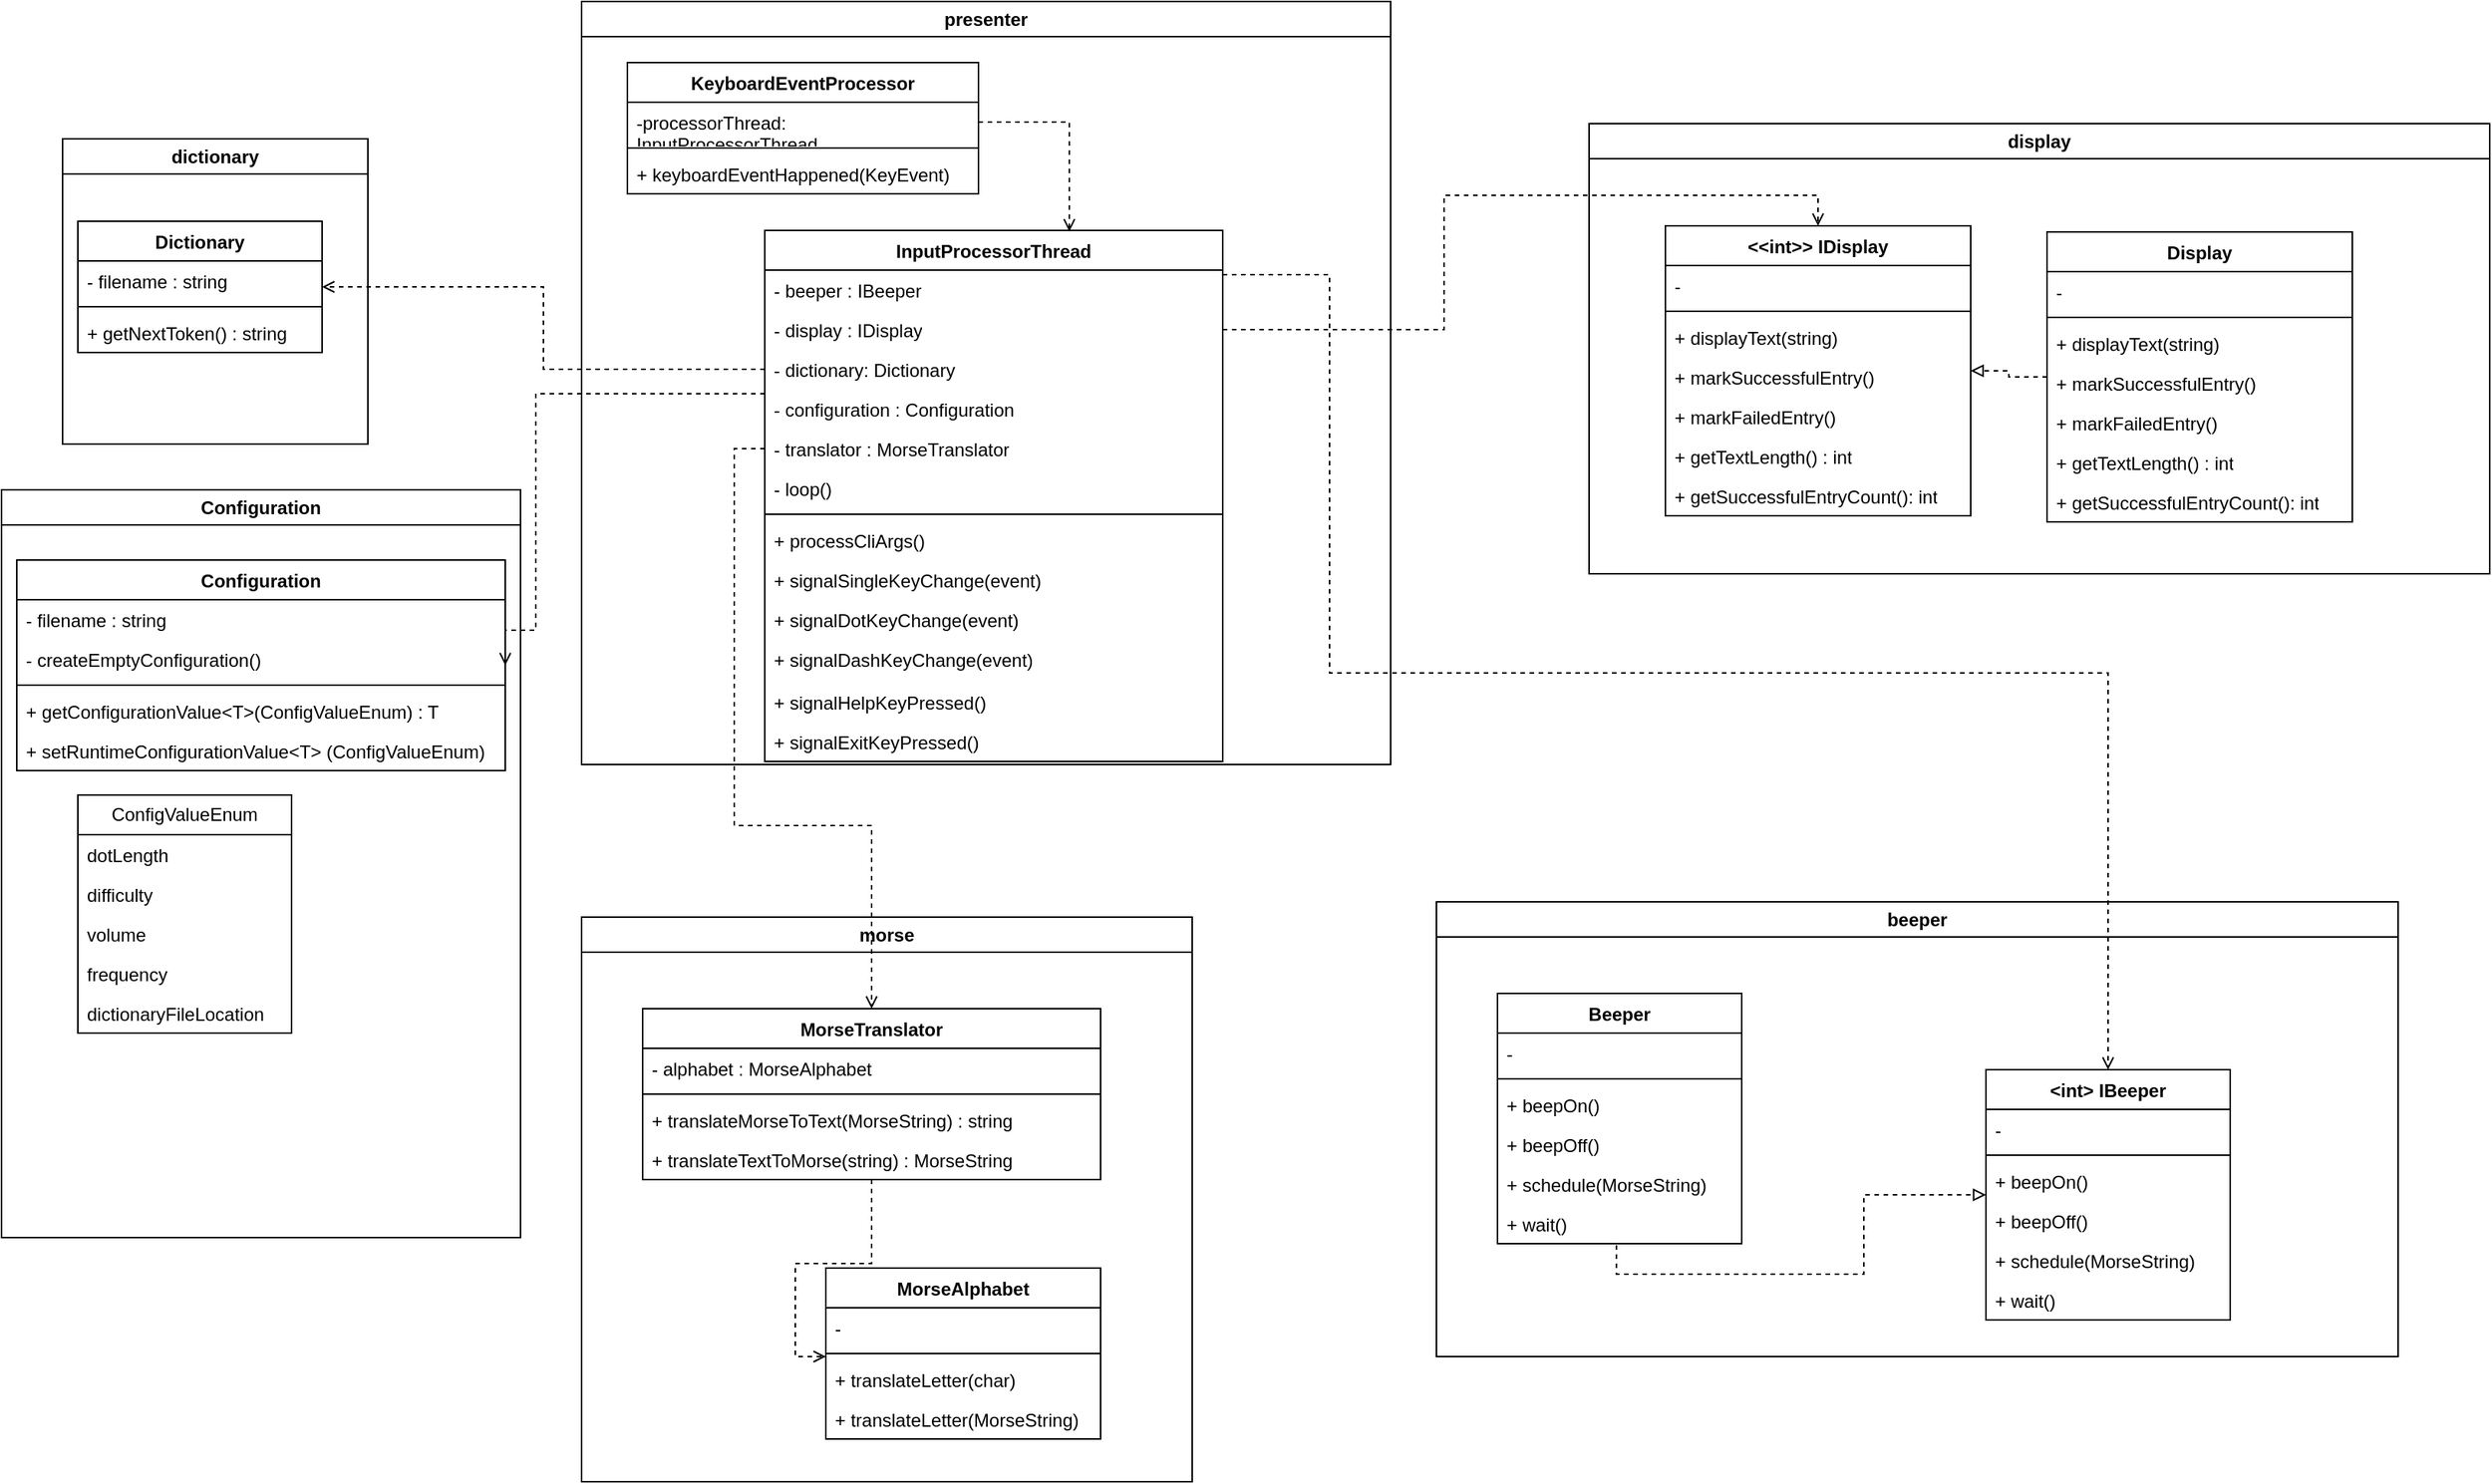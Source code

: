 <mxfile version="21.5.0" type="device">
  <diagram id="C5RBs43oDa-KdzZeNtuy" name="Page-1">
    <mxGraphModel dx="2739" dy="2137" grid="1" gridSize="10" guides="1" tooltips="1" connect="1" arrows="1" fold="1" page="1" pageScale="1" pageWidth="827" pageHeight="1169" math="0" shadow="0">
      <root>
        <mxCell id="WIyWlLk6GJQsqaUBKTNV-0" />
        <mxCell id="WIyWlLk6GJQsqaUBKTNV-1" parent="WIyWlLk6GJQsqaUBKTNV-0" />
        <mxCell id="nNpOd_YPpbLAqwpYBwB6-15" value="" style="text;strokeColor=none;fillColor=none;align=left;verticalAlign=middle;spacingTop=-1;spacingLeft=4;spacingRight=4;rotatable=0;labelPosition=right;points=[];portConstraint=eastwest;" vertex="1" parent="WIyWlLk6GJQsqaUBKTNV-1">
          <mxGeometry x="350" y="230" width="20" height="14" as="geometry" />
        </mxCell>
        <mxCell id="nNpOd_YPpbLAqwpYBwB6-48" value="&lt;div&gt;morse&lt;/div&gt;" style="swimlane;whiteSpace=wrap;html=1;" vertex="1" parent="WIyWlLk6GJQsqaUBKTNV-1">
          <mxGeometry x="-420" y="320" width="400" height="370" as="geometry" />
        </mxCell>
        <mxCell id="nNpOd_YPpbLAqwpYBwB6-9" value="MorseTranslator" style="swimlane;fontStyle=1;align=center;verticalAlign=top;childLayout=stackLayout;horizontal=1;startSize=26;horizontalStack=0;resizeParent=1;resizeParentMax=0;resizeLast=0;collapsible=1;marginBottom=0;whiteSpace=wrap;html=1;" vertex="1" parent="nNpOd_YPpbLAqwpYBwB6-48">
          <mxGeometry x="40" y="60" width="300" height="112" as="geometry" />
        </mxCell>
        <mxCell id="nNpOd_YPpbLAqwpYBwB6-10" value="- alphabet : MorseAlphabet" style="text;strokeColor=none;fillColor=none;align=left;verticalAlign=top;spacingLeft=4;spacingRight=4;overflow=hidden;rotatable=0;points=[[0,0.5],[1,0.5]];portConstraint=eastwest;whiteSpace=wrap;html=1;" vertex="1" parent="nNpOd_YPpbLAqwpYBwB6-9">
          <mxGeometry y="26" width="300" height="26" as="geometry" />
        </mxCell>
        <mxCell id="nNpOd_YPpbLAqwpYBwB6-11" value="" style="line;strokeWidth=1;fillColor=none;align=left;verticalAlign=middle;spacingTop=-1;spacingLeft=3;spacingRight=3;rotatable=0;labelPosition=right;points=[];portConstraint=eastwest;strokeColor=inherit;" vertex="1" parent="nNpOd_YPpbLAqwpYBwB6-9">
          <mxGeometry y="52" width="300" height="8" as="geometry" />
        </mxCell>
        <mxCell id="nNpOd_YPpbLAqwpYBwB6-12" value="+ translateMorseToText(MorseString) : string" style="text;strokeColor=none;fillColor=none;align=left;verticalAlign=top;spacingLeft=4;spacingRight=4;overflow=hidden;rotatable=0;points=[[0,0.5],[1,0.5]];portConstraint=eastwest;whiteSpace=wrap;html=1;" vertex="1" parent="nNpOd_YPpbLAqwpYBwB6-9">
          <mxGeometry y="60" width="300" height="26" as="geometry" />
        </mxCell>
        <mxCell id="nNpOd_YPpbLAqwpYBwB6-13" value="+ translateTextToMorse(string) : MorseString" style="text;strokeColor=none;fillColor=none;align=left;verticalAlign=top;spacingLeft=4;spacingRight=4;overflow=hidden;rotatable=0;points=[[0,0.5],[1,0.5]];portConstraint=eastwest;whiteSpace=wrap;html=1;" vertex="1" parent="nNpOd_YPpbLAqwpYBwB6-9">
          <mxGeometry y="86" width="300" height="26" as="geometry" />
        </mxCell>
        <mxCell id="nNpOd_YPpbLAqwpYBwB6-4" value="MorseAlphabet" style="swimlane;fontStyle=1;align=center;verticalAlign=top;childLayout=stackLayout;horizontal=1;startSize=26;horizontalStack=0;resizeParent=1;resizeParentMax=0;resizeLast=0;collapsible=1;marginBottom=0;whiteSpace=wrap;html=1;" vertex="1" parent="nNpOd_YPpbLAqwpYBwB6-48">
          <mxGeometry x="160" y="230" width="180" height="112" as="geometry" />
        </mxCell>
        <mxCell id="nNpOd_YPpbLAqwpYBwB6-5" value="-" style="text;strokeColor=none;fillColor=none;align=left;verticalAlign=top;spacingLeft=4;spacingRight=4;overflow=hidden;rotatable=0;points=[[0,0.5],[1,0.5]];portConstraint=eastwest;whiteSpace=wrap;html=1;" vertex="1" parent="nNpOd_YPpbLAqwpYBwB6-4">
          <mxGeometry y="26" width="180" height="26" as="geometry" />
        </mxCell>
        <mxCell id="nNpOd_YPpbLAqwpYBwB6-6" value="" style="line;strokeWidth=1;fillColor=none;align=left;verticalAlign=middle;spacingTop=-1;spacingLeft=3;spacingRight=3;rotatable=0;labelPosition=right;points=[];portConstraint=eastwest;strokeColor=inherit;" vertex="1" parent="nNpOd_YPpbLAqwpYBwB6-4">
          <mxGeometry y="52" width="180" height="8" as="geometry" />
        </mxCell>
        <mxCell id="nNpOd_YPpbLAqwpYBwB6-7" value="+ translateLetter(char)" style="text;strokeColor=none;fillColor=none;align=left;verticalAlign=top;spacingLeft=4;spacingRight=4;overflow=hidden;rotatable=0;points=[[0,0.5],[1,0.5]];portConstraint=eastwest;whiteSpace=wrap;html=1;" vertex="1" parent="nNpOd_YPpbLAqwpYBwB6-4">
          <mxGeometry y="60" width="180" height="26" as="geometry" />
        </mxCell>
        <mxCell id="nNpOd_YPpbLAqwpYBwB6-8" value="+ translateLetter(MorseString)" style="text;strokeColor=none;fillColor=none;align=left;verticalAlign=top;spacingLeft=4;spacingRight=4;overflow=hidden;rotatable=0;points=[[0,0.5],[1,0.5]];portConstraint=eastwest;whiteSpace=wrap;html=1;" vertex="1" parent="nNpOd_YPpbLAqwpYBwB6-4">
          <mxGeometry y="86" width="180" height="26" as="geometry" />
        </mxCell>
        <mxCell id="nNpOd_YPpbLAqwpYBwB6-14" value="" style="rounded=0;orthogonalLoop=1;jettySize=auto;html=1;dashed=1;endArrow=open;endFill=0;entryX=0;entryY=0.75;entryDx=0;entryDy=0;entryPerimeter=0;edgeStyle=orthogonalEdgeStyle;" edge="1" parent="nNpOd_YPpbLAqwpYBwB6-48" source="nNpOd_YPpbLAqwpYBwB6-9" target="nNpOd_YPpbLAqwpYBwB6-6">
          <mxGeometry relative="1" as="geometry">
            <mxPoint x="70" y="190" as="sourcePoint" />
            <mxPoint x="420" y="330" as="targetPoint" />
          </mxGeometry>
        </mxCell>
        <mxCell id="nNpOd_YPpbLAqwpYBwB6-49" value="beeper" style="swimlane;whiteSpace=wrap;html=1;" vertex="1" parent="WIyWlLk6GJQsqaUBKTNV-1">
          <mxGeometry x="140" y="310" width="630" height="298" as="geometry" />
        </mxCell>
        <mxCell id="nNpOd_YPpbLAqwpYBwB6-29" value="Beeper" style="swimlane;fontStyle=1;align=center;verticalAlign=top;childLayout=stackLayout;horizontal=1;startSize=26;horizontalStack=0;resizeParent=1;resizeParentMax=0;resizeLast=0;collapsible=1;marginBottom=0;whiteSpace=wrap;html=1;" vertex="1" parent="nNpOd_YPpbLAqwpYBwB6-49">
          <mxGeometry x="40" y="60" width="160" height="164" as="geometry" />
        </mxCell>
        <mxCell id="nNpOd_YPpbLAqwpYBwB6-30" value="-" style="text;strokeColor=none;fillColor=none;align=left;verticalAlign=top;spacingLeft=4;spacingRight=4;overflow=hidden;rotatable=0;points=[[0,0.5],[1,0.5]];portConstraint=eastwest;whiteSpace=wrap;html=1;" vertex="1" parent="nNpOd_YPpbLAqwpYBwB6-29">
          <mxGeometry y="26" width="160" height="26" as="geometry" />
        </mxCell>
        <mxCell id="nNpOd_YPpbLAqwpYBwB6-31" value="" style="line;strokeWidth=1;fillColor=none;align=left;verticalAlign=middle;spacingTop=-1;spacingLeft=3;spacingRight=3;rotatable=0;labelPosition=right;points=[];portConstraint=eastwest;strokeColor=inherit;" vertex="1" parent="nNpOd_YPpbLAqwpYBwB6-29">
          <mxGeometry y="52" width="160" height="8" as="geometry" />
        </mxCell>
        <mxCell id="nNpOd_YPpbLAqwpYBwB6-32" value="+ beepOn()" style="text;strokeColor=none;fillColor=none;align=left;verticalAlign=top;spacingLeft=4;spacingRight=4;overflow=hidden;rotatable=0;points=[[0,0.5],[1,0.5]];portConstraint=eastwest;whiteSpace=wrap;html=1;" vertex="1" parent="nNpOd_YPpbLAqwpYBwB6-29">
          <mxGeometry y="60" width="160" height="26" as="geometry" />
        </mxCell>
        <mxCell id="nNpOd_YPpbLAqwpYBwB6-33" value="+ beepOff()" style="text;strokeColor=none;fillColor=none;align=left;verticalAlign=top;spacingLeft=4;spacingRight=4;overflow=hidden;rotatable=0;points=[[0,0.5],[1,0.5]];portConstraint=eastwest;whiteSpace=wrap;html=1;" vertex="1" parent="nNpOd_YPpbLAqwpYBwB6-29">
          <mxGeometry y="86" width="160" height="26" as="geometry" />
        </mxCell>
        <mxCell id="nNpOd_YPpbLAqwpYBwB6-34" value="+ schedule(MorseString)" style="text;strokeColor=none;fillColor=none;align=left;verticalAlign=top;spacingLeft=4;spacingRight=4;overflow=hidden;rotatable=0;points=[[0,0.5],[1,0.5]];portConstraint=eastwest;whiteSpace=wrap;html=1;" vertex="1" parent="nNpOd_YPpbLAqwpYBwB6-29">
          <mxGeometry y="112" width="160" height="26" as="geometry" />
        </mxCell>
        <mxCell id="nNpOd_YPpbLAqwpYBwB6-35" value="+ wait()" style="text;strokeColor=none;fillColor=none;align=left;verticalAlign=top;spacingLeft=4;spacingRight=4;overflow=hidden;rotatable=0;points=[[0,0.5],[1,0.5]];portConstraint=eastwest;whiteSpace=wrap;html=1;" vertex="1" parent="nNpOd_YPpbLAqwpYBwB6-29">
          <mxGeometry y="138" width="160" height="26" as="geometry" />
        </mxCell>
        <mxCell id="nNpOd_YPpbLAqwpYBwB6-16" value="&amp;lt;int&amp;gt; IBeeper" style="swimlane;fontStyle=1;align=center;verticalAlign=top;childLayout=stackLayout;horizontal=1;startSize=26;horizontalStack=0;resizeParent=1;resizeParentMax=0;resizeLast=0;collapsible=1;marginBottom=0;whiteSpace=wrap;html=1;" vertex="1" parent="nNpOd_YPpbLAqwpYBwB6-49">
          <mxGeometry x="360" y="110" width="160" height="164" as="geometry" />
        </mxCell>
        <mxCell id="nNpOd_YPpbLAqwpYBwB6-17" value="-" style="text;strokeColor=none;fillColor=none;align=left;verticalAlign=top;spacingLeft=4;spacingRight=4;overflow=hidden;rotatable=0;points=[[0,0.5],[1,0.5]];portConstraint=eastwest;whiteSpace=wrap;html=1;" vertex="1" parent="nNpOd_YPpbLAqwpYBwB6-16">
          <mxGeometry y="26" width="160" height="26" as="geometry" />
        </mxCell>
        <mxCell id="nNpOd_YPpbLAqwpYBwB6-18" value="" style="line;strokeWidth=1;fillColor=none;align=left;verticalAlign=middle;spacingTop=-1;spacingLeft=3;spacingRight=3;rotatable=0;labelPosition=right;points=[];portConstraint=eastwest;strokeColor=inherit;" vertex="1" parent="nNpOd_YPpbLAqwpYBwB6-16">
          <mxGeometry y="52" width="160" height="8" as="geometry" />
        </mxCell>
        <mxCell id="nNpOd_YPpbLAqwpYBwB6-19" value="+ beepOn()" style="text;strokeColor=none;fillColor=none;align=left;verticalAlign=top;spacingLeft=4;spacingRight=4;overflow=hidden;rotatable=0;points=[[0,0.5],[1,0.5]];portConstraint=eastwest;whiteSpace=wrap;html=1;" vertex="1" parent="nNpOd_YPpbLAqwpYBwB6-16">
          <mxGeometry y="60" width="160" height="26" as="geometry" />
        </mxCell>
        <mxCell id="nNpOd_YPpbLAqwpYBwB6-22" value="+ beepOff()" style="text;strokeColor=none;fillColor=none;align=left;verticalAlign=top;spacingLeft=4;spacingRight=4;overflow=hidden;rotatable=0;points=[[0,0.5],[1,0.5]];portConstraint=eastwest;whiteSpace=wrap;html=1;" vertex="1" parent="nNpOd_YPpbLAqwpYBwB6-16">
          <mxGeometry y="86" width="160" height="26" as="geometry" />
        </mxCell>
        <mxCell id="nNpOd_YPpbLAqwpYBwB6-21" value="+ schedule(MorseString)" style="text;strokeColor=none;fillColor=none;align=left;verticalAlign=top;spacingLeft=4;spacingRight=4;overflow=hidden;rotatable=0;points=[[0,0.5],[1,0.5]];portConstraint=eastwest;whiteSpace=wrap;html=1;" vertex="1" parent="nNpOd_YPpbLAqwpYBwB6-16">
          <mxGeometry y="112" width="160" height="26" as="geometry" />
        </mxCell>
        <mxCell id="nNpOd_YPpbLAqwpYBwB6-23" value="+ wait()" style="text;strokeColor=none;fillColor=none;align=left;verticalAlign=top;spacingLeft=4;spacingRight=4;overflow=hidden;rotatable=0;points=[[0,0.5],[1,0.5]];portConstraint=eastwest;whiteSpace=wrap;html=1;" vertex="1" parent="nNpOd_YPpbLAqwpYBwB6-16">
          <mxGeometry y="138" width="160" height="26" as="geometry" />
        </mxCell>
        <mxCell id="nNpOd_YPpbLAqwpYBwB6-43" style="edgeStyle=orthogonalEdgeStyle;rounded=0;orthogonalLoop=1;jettySize=auto;html=1;endArrow=block;endFill=0;dashed=1;exitX=0.487;exitY=1.038;exitDx=0;exitDy=0;exitPerimeter=0;" edge="1" parent="nNpOd_YPpbLAqwpYBwB6-49" source="nNpOd_YPpbLAqwpYBwB6-35" target="nNpOd_YPpbLAqwpYBwB6-16">
          <mxGeometry relative="1" as="geometry" />
        </mxCell>
        <mxCell id="nNpOd_YPpbLAqwpYBwB6-50" value="presenter" style="swimlane;whiteSpace=wrap;html=1;" vertex="1" parent="WIyWlLk6GJQsqaUBKTNV-1">
          <mxGeometry x="-420" y="-280" width="530" height="500" as="geometry" />
        </mxCell>
        <mxCell id="nNpOd_YPpbLAqwpYBwB6-57" value="KeyboardEventProcessor" style="swimlane;fontStyle=1;align=center;verticalAlign=top;childLayout=stackLayout;horizontal=1;startSize=26;horizontalStack=0;resizeParent=1;resizeParentMax=0;resizeLast=0;collapsible=1;marginBottom=0;whiteSpace=wrap;html=1;" vertex="1" parent="nNpOd_YPpbLAqwpYBwB6-50">
          <mxGeometry x="30" y="40" width="230" height="86" as="geometry" />
        </mxCell>
        <mxCell id="nNpOd_YPpbLAqwpYBwB6-58" value="-processorThread: InputProcessorThread" style="text;strokeColor=none;fillColor=none;align=left;verticalAlign=top;spacingLeft=4;spacingRight=4;overflow=hidden;rotatable=0;points=[[0,0.5],[1,0.5]];portConstraint=eastwest;whiteSpace=wrap;html=1;" vertex="1" parent="nNpOd_YPpbLAqwpYBwB6-57">
          <mxGeometry y="26" width="230" height="26" as="geometry" />
        </mxCell>
        <mxCell id="nNpOd_YPpbLAqwpYBwB6-59" value="" style="line;strokeWidth=1;fillColor=none;align=left;verticalAlign=middle;spacingTop=-1;spacingLeft=3;spacingRight=3;rotatable=0;labelPosition=right;points=[];portConstraint=eastwest;strokeColor=inherit;" vertex="1" parent="nNpOd_YPpbLAqwpYBwB6-57">
          <mxGeometry y="52" width="230" height="8" as="geometry" />
        </mxCell>
        <mxCell id="nNpOd_YPpbLAqwpYBwB6-60" value="+ keyboardEventHappened(KeyEvent)" style="text;strokeColor=none;fillColor=none;align=left;verticalAlign=top;spacingLeft=4;spacingRight=4;overflow=hidden;rotatable=0;points=[[0,0.5],[1,0.5]];portConstraint=eastwest;whiteSpace=wrap;html=1;" vertex="1" parent="nNpOd_YPpbLAqwpYBwB6-57">
          <mxGeometry y="60" width="230" height="26" as="geometry" />
        </mxCell>
        <mxCell id="nNpOd_YPpbLAqwpYBwB6-61" value="InputProcessorThread" style="swimlane;fontStyle=1;align=center;verticalAlign=top;childLayout=stackLayout;horizontal=1;startSize=26;horizontalStack=0;resizeParent=1;resizeParentMax=0;resizeLast=0;collapsible=1;marginBottom=0;whiteSpace=wrap;html=1;" vertex="1" parent="nNpOd_YPpbLAqwpYBwB6-50">
          <mxGeometry x="120" y="150" width="300" height="348" as="geometry" />
        </mxCell>
        <mxCell id="nNpOd_YPpbLAqwpYBwB6-62" value="- beeper : IBeeper" style="text;strokeColor=none;fillColor=none;align=left;verticalAlign=top;spacingLeft=4;spacingRight=4;overflow=hidden;rotatable=0;points=[[0,0.5],[1,0.5]];portConstraint=eastwest;whiteSpace=wrap;html=1;" vertex="1" parent="nNpOd_YPpbLAqwpYBwB6-61">
          <mxGeometry y="26" width="300" height="26" as="geometry" />
        </mxCell>
        <mxCell id="nNpOd_YPpbLAqwpYBwB6-70" value="- display : IDisplay" style="text;strokeColor=none;fillColor=none;align=left;verticalAlign=top;spacingLeft=4;spacingRight=4;overflow=hidden;rotatable=0;points=[[0,0.5],[1,0.5]];portConstraint=eastwest;whiteSpace=wrap;html=1;" vertex="1" parent="nNpOd_YPpbLAqwpYBwB6-61">
          <mxGeometry y="52" width="300" height="26" as="geometry" />
        </mxCell>
        <mxCell id="nNpOd_YPpbLAqwpYBwB6-71" value="- dictionary: Dictionary" style="text;strokeColor=none;fillColor=none;align=left;verticalAlign=top;spacingLeft=4;spacingRight=4;overflow=hidden;rotatable=0;points=[[0,0.5],[1,0.5]];portConstraint=eastwest;whiteSpace=wrap;html=1;" vertex="1" parent="nNpOd_YPpbLAqwpYBwB6-61">
          <mxGeometry y="78" width="300" height="26" as="geometry" />
        </mxCell>
        <mxCell id="nNpOd_YPpbLAqwpYBwB6-94" value="- configuration : Configuration" style="text;strokeColor=none;fillColor=none;align=left;verticalAlign=top;spacingLeft=4;spacingRight=4;overflow=hidden;rotatable=0;points=[[0,0.5],[1,0.5]];portConstraint=eastwest;whiteSpace=wrap;html=1;" vertex="1" parent="nNpOd_YPpbLAqwpYBwB6-61">
          <mxGeometry y="104" width="300" height="26" as="geometry" />
        </mxCell>
        <mxCell id="nNpOd_YPpbLAqwpYBwB6-74" value="- translator : MorseTranslator" style="text;strokeColor=none;fillColor=none;align=left;verticalAlign=top;spacingLeft=4;spacingRight=4;overflow=hidden;rotatable=0;points=[[0,0.5],[1,0.5]];portConstraint=eastwest;whiteSpace=wrap;html=1;" vertex="1" parent="nNpOd_YPpbLAqwpYBwB6-61">
          <mxGeometry y="130" width="300" height="26" as="geometry" />
        </mxCell>
        <mxCell id="nNpOd_YPpbLAqwpYBwB6-112" value="- loop()" style="text;strokeColor=none;fillColor=none;align=left;verticalAlign=top;spacingLeft=4;spacingRight=4;overflow=hidden;rotatable=0;points=[[0,0.5],[1,0.5]];portConstraint=eastwest;whiteSpace=wrap;html=1;" vertex="1" parent="nNpOd_YPpbLAqwpYBwB6-61">
          <mxGeometry y="156" width="300" height="26" as="geometry" />
        </mxCell>
        <mxCell id="nNpOd_YPpbLAqwpYBwB6-63" value="" style="line;strokeWidth=1;fillColor=none;align=left;verticalAlign=middle;spacingTop=-1;spacingLeft=3;spacingRight=3;rotatable=0;labelPosition=right;points=[];portConstraint=eastwest;strokeColor=inherit;" vertex="1" parent="nNpOd_YPpbLAqwpYBwB6-61">
          <mxGeometry y="182" width="300" height="8" as="geometry" />
        </mxCell>
        <mxCell id="nNpOd_YPpbLAqwpYBwB6-72" value="+ processCliArgs()" style="text;strokeColor=none;fillColor=none;align=left;verticalAlign=top;spacingLeft=4;spacingRight=4;overflow=hidden;rotatable=0;points=[[0,0.5],[1,0.5]];portConstraint=eastwest;whiteSpace=wrap;html=1;" vertex="1" parent="nNpOd_YPpbLAqwpYBwB6-61">
          <mxGeometry y="190" width="300" height="26" as="geometry" />
        </mxCell>
        <mxCell id="nNpOd_YPpbLAqwpYBwB6-64" value="+ signalSingleKeyChange(event)" style="text;strokeColor=none;fillColor=none;align=left;verticalAlign=top;spacingLeft=4;spacingRight=4;overflow=hidden;rotatable=0;points=[[0,0.5],[1,0.5]];portConstraint=eastwest;whiteSpace=wrap;html=1;" vertex="1" parent="nNpOd_YPpbLAqwpYBwB6-61">
          <mxGeometry y="216" width="300" height="26" as="geometry" />
        </mxCell>
        <mxCell id="nNpOd_YPpbLAqwpYBwB6-66" value="+ signalDotKeyChange(event)" style="text;strokeColor=none;fillColor=none;align=left;verticalAlign=top;spacingLeft=4;spacingRight=4;overflow=hidden;rotatable=0;points=[[0,0.5],[1,0.5]];portConstraint=eastwest;whiteSpace=wrap;html=1;" vertex="1" parent="nNpOd_YPpbLAqwpYBwB6-61">
          <mxGeometry y="242" width="300" height="26" as="geometry" />
        </mxCell>
        <mxCell id="nNpOd_YPpbLAqwpYBwB6-65" value="+ signalDashKeyChange(event)" style="text;strokeColor=none;fillColor=none;align=left;verticalAlign=top;spacingLeft=4;spacingRight=4;overflow=hidden;rotatable=0;points=[[0,0.5],[1,0.5]];portConstraint=eastwest;whiteSpace=wrap;html=1;" vertex="1" parent="nNpOd_YPpbLAqwpYBwB6-61">
          <mxGeometry y="268" width="300" height="28" as="geometry" />
        </mxCell>
        <mxCell id="nNpOd_YPpbLAqwpYBwB6-67" value="+ signalHelpKeyPressed()" style="text;strokeColor=none;fillColor=none;align=left;verticalAlign=top;spacingLeft=4;spacingRight=4;overflow=hidden;rotatable=0;points=[[0,0.5],[1,0.5]];portConstraint=eastwest;whiteSpace=wrap;html=1;" vertex="1" parent="nNpOd_YPpbLAqwpYBwB6-61">
          <mxGeometry y="296" width="300" height="26" as="geometry" />
        </mxCell>
        <mxCell id="nNpOd_YPpbLAqwpYBwB6-68" value="+ signalExitKeyPressed()" style="text;strokeColor=none;fillColor=none;align=left;verticalAlign=top;spacingLeft=4;spacingRight=4;overflow=hidden;rotatable=0;points=[[0,0.5],[1,0.5]];portConstraint=eastwest;whiteSpace=wrap;html=1;" vertex="1" parent="nNpOd_YPpbLAqwpYBwB6-61">
          <mxGeometry y="322" width="300" height="26" as="geometry" />
        </mxCell>
        <mxCell id="nNpOd_YPpbLAqwpYBwB6-93" style="edgeStyle=orthogonalEdgeStyle;rounded=0;orthogonalLoop=1;jettySize=auto;html=1;entryX=0.665;entryY=0.002;entryDx=0;entryDy=0;entryPerimeter=0;dashed=1;endArrow=open;endFill=0;" edge="1" parent="nNpOd_YPpbLAqwpYBwB6-50" source="nNpOd_YPpbLAqwpYBwB6-58" target="nNpOd_YPpbLAqwpYBwB6-61">
          <mxGeometry relative="1" as="geometry" />
        </mxCell>
        <mxCell id="nNpOd_YPpbLAqwpYBwB6-51" value="display" style="swimlane;whiteSpace=wrap;html=1;" vertex="1" parent="WIyWlLk6GJQsqaUBKTNV-1">
          <mxGeometry x="240" y="-200" width="590" height="295" as="geometry" />
        </mxCell>
        <mxCell id="nNpOd_YPpbLAqwpYBwB6-110" style="edgeStyle=orthogonalEdgeStyle;rounded=0;orthogonalLoop=1;jettySize=auto;html=1;dashed=1;endArrow=block;endFill=0;" edge="1" parent="nNpOd_YPpbLAqwpYBwB6-51" source="nNpOd_YPpbLAqwpYBwB6-102" target="nNpOd_YPpbLAqwpYBwB6-53">
          <mxGeometry relative="1" as="geometry" />
        </mxCell>
        <mxCell id="nNpOd_YPpbLAqwpYBwB6-53" value="&amp;lt;&amp;lt;int&amp;gt;&amp;gt; IDisplay" style="swimlane;fontStyle=1;align=center;verticalAlign=top;childLayout=stackLayout;horizontal=1;startSize=26;horizontalStack=0;resizeParent=1;resizeParentMax=0;resizeLast=0;collapsible=1;marginBottom=0;whiteSpace=wrap;html=1;" vertex="1" parent="nNpOd_YPpbLAqwpYBwB6-51">
          <mxGeometry x="50" y="67" width="200" height="190" as="geometry" />
        </mxCell>
        <mxCell id="nNpOd_YPpbLAqwpYBwB6-54" value="-" style="text;strokeColor=none;fillColor=none;align=left;verticalAlign=top;spacingLeft=4;spacingRight=4;overflow=hidden;rotatable=0;points=[[0,0.5],[1,0.5]];portConstraint=eastwest;whiteSpace=wrap;html=1;" vertex="1" parent="nNpOd_YPpbLAqwpYBwB6-53">
          <mxGeometry y="26" width="200" height="26" as="geometry" />
        </mxCell>
        <mxCell id="nNpOd_YPpbLAqwpYBwB6-55" value="" style="line;strokeWidth=1;fillColor=none;align=left;verticalAlign=middle;spacingTop=-1;spacingLeft=3;spacingRight=3;rotatable=0;labelPosition=right;points=[];portConstraint=eastwest;strokeColor=inherit;" vertex="1" parent="nNpOd_YPpbLAqwpYBwB6-53">
          <mxGeometry y="52" width="200" height="8" as="geometry" />
        </mxCell>
        <mxCell id="nNpOd_YPpbLAqwpYBwB6-56" value="+ displayText(string)" style="text;strokeColor=none;fillColor=none;align=left;verticalAlign=top;spacingLeft=4;spacingRight=4;overflow=hidden;rotatable=0;points=[[0,0.5],[1,0.5]];portConstraint=eastwest;whiteSpace=wrap;html=1;" vertex="1" parent="nNpOd_YPpbLAqwpYBwB6-53">
          <mxGeometry y="60" width="200" height="26" as="geometry" />
        </mxCell>
        <mxCell id="nNpOd_YPpbLAqwpYBwB6-73" value="+ markSuccessfulEntry()" style="text;strokeColor=none;fillColor=none;align=left;verticalAlign=top;spacingLeft=4;spacingRight=4;overflow=hidden;rotatable=0;points=[[0,0.5],[1,0.5]];portConstraint=eastwest;whiteSpace=wrap;html=1;" vertex="1" parent="nNpOd_YPpbLAqwpYBwB6-53">
          <mxGeometry y="86" width="200" height="26" as="geometry" />
        </mxCell>
        <mxCell id="nNpOd_YPpbLAqwpYBwB6-75" value="+ markFailedEntry()" style="text;strokeColor=none;fillColor=none;align=left;verticalAlign=top;spacingLeft=4;spacingRight=4;overflow=hidden;rotatable=0;points=[[0,0.5],[1,0.5]];portConstraint=eastwest;whiteSpace=wrap;html=1;" vertex="1" parent="nNpOd_YPpbLAqwpYBwB6-53">
          <mxGeometry y="112" width="200" height="26" as="geometry" />
        </mxCell>
        <mxCell id="nNpOd_YPpbLAqwpYBwB6-80" value="+ getTextLength() : int" style="text;strokeColor=none;fillColor=none;align=left;verticalAlign=top;spacingLeft=4;spacingRight=4;overflow=hidden;rotatable=0;points=[[0,0.5],[1,0.5]];portConstraint=eastwest;whiteSpace=wrap;html=1;" vertex="1" parent="nNpOd_YPpbLAqwpYBwB6-53">
          <mxGeometry y="138" width="200" height="26" as="geometry" />
        </mxCell>
        <mxCell id="nNpOd_YPpbLAqwpYBwB6-81" value="+ getSuccessfulEntryCount(): int" style="text;strokeColor=none;fillColor=none;align=left;verticalAlign=top;spacingLeft=4;spacingRight=4;overflow=hidden;rotatable=0;points=[[0,0.5],[1,0.5]];portConstraint=eastwest;whiteSpace=wrap;html=1;" vertex="1" parent="nNpOd_YPpbLAqwpYBwB6-53">
          <mxGeometry y="164" width="200" height="26" as="geometry" />
        </mxCell>
        <mxCell id="nNpOd_YPpbLAqwpYBwB6-102" value="Display" style="swimlane;fontStyle=1;align=center;verticalAlign=top;childLayout=stackLayout;horizontal=1;startSize=26;horizontalStack=0;resizeParent=1;resizeParentMax=0;resizeLast=0;collapsible=1;marginBottom=0;whiteSpace=wrap;html=1;" vertex="1" parent="nNpOd_YPpbLAqwpYBwB6-51">
          <mxGeometry x="300" y="71" width="200" height="190" as="geometry" />
        </mxCell>
        <mxCell id="nNpOd_YPpbLAqwpYBwB6-103" value="-" style="text;strokeColor=none;fillColor=none;align=left;verticalAlign=top;spacingLeft=4;spacingRight=4;overflow=hidden;rotatable=0;points=[[0,0.5],[1,0.5]];portConstraint=eastwest;whiteSpace=wrap;html=1;" vertex="1" parent="nNpOd_YPpbLAqwpYBwB6-102">
          <mxGeometry y="26" width="200" height="26" as="geometry" />
        </mxCell>
        <mxCell id="nNpOd_YPpbLAqwpYBwB6-104" value="" style="line;strokeWidth=1;fillColor=none;align=left;verticalAlign=middle;spacingTop=-1;spacingLeft=3;spacingRight=3;rotatable=0;labelPosition=right;points=[];portConstraint=eastwest;strokeColor=inherit;" vertex="1" parent="nNpOd_YPpbLAqwpYBwB6-102">
          <mxGeometry y="52" width="200" height="8" as="geometry" />
        </mxCell>
        <mxCell id="nNpOd_YPpbLAqwpYBwB6-105" value="+ displayText(string)" style="text;strokeColor=none;fillColor=none;align=left;verticalAlign=top;spacingLeft=4;spacingRight=4;overflow=hidden;rotatable=0;points=[[0,0.5],[1,0.5]];portConstraint=eastwest;whiteSpace=wrap;html=1;" vertex="1" parent="nNpOd_YPpbLAqwpYBwB6-102">
          <mxGeometry y="60" width="200" height="26" as="geometry" />
        </mxCell>
        <mxCell id="nNpOd_YPpbLAqwpYBwB6-106" value="+ markSuccessfulEntry()" style="text;strokeColor=none;fillColor=none;align=left;verticalAlign=top;spacingLeft=4;spacingRight=4;overflow=hidden;rotatable=0;points=[[0,0.5],[1,0.5]];portConstraint=eastwest;whiteSpace=wrap;html=1;" vertex="1" parent="nNpOd_YPpbLAqwpYBwB6-102">
          <mxGeometry y="86" width="200" height="26" as="geometry" />
        </mxCell>
        <mxCell id="nNpOd_YPpbLAqwpYBwB6-107" value="+ markFailedEntry()" style="text;strokeColor=none;fillColor=none;align=left;verticalAlign=top;spacingLeft=4;spacingRight=4;overflow=hidden;rotatable=0;points=[[0,0.5],[1,0.5]];portConstraint=eastwest;whiteSpace=wrap;html=1;" vertex="1" parent="nNpOd_YPpbLAqwpYBwB6-102">
          <mxGeometry y="112" width="200" height="26" as="geometry" />
        </mxCell>
        <mxCell id="nNpOd_YPpbLAqwpYBwB6-108" value="+ getTextLength() : int" style="text;strokeColor=none;fillColor=none;align=left;verticalAlign=top;spacingLeft=4;spacingRight=4;overflow=hidden;rotatable=0;points=[[0,0.5],[1,0.5]];portConstraint=eastwest;whiteSpace=wrap;html=1;" vertex="1" parent="nNpOd_YPpbLAqwpYBwB6-102">
          <mxGeometry y="138" width="200" height="26" as="geometry" />
        </mxCell>
        <mxCell id="nNpOd_YPpbLAqwpYBwB6-109" value="+ getSuccessfulEntryCount(): int" style="text;strokeColor=none;fillColor=none;align=left;verticalAlign=top;spacingLeft=4;spacingRight=4;overflow=hidden;rotatable=0;points=[[0,0.5],[1,0.5]];portConstraint=eastwest;whiteSpace=wrap;html=1;" vertex="1" parent="nNpOd_YPpbLAqwpYBwB6-102">
          <mxGeometry y="164" width="200" height="26" as="geometry" />
        </mxCell>
        <mxCell id="nNpOd_YPpbLAqwpYBwB6-52" value="dictionary" style="swimlane;whiteSpace=wrap;html=1;startSize=23;" vertex="1" parent="WIyWlLk6GJQsqaUBKTNV-1">
          <mxGeometry x="-760" y="-190" width="200" height="200" as="geometry" />
        </mxCell>
        <mxCell id="nNpOd_YPpbLAqwpYBwB6-76" value="Dictionary" style="swimlane;fontStyle=1;align=center;verticalAlign=top;childLayout=stackLayout;horizontal=1;startSize=26;horizontalStack=0;resizeParent=1;resizeParentMax=0;resizeLast=0;collapsible=1;marginBottom=0;whiteSpace=wrap;html=1;" vertex="1" parent="nNpOd_YPpbLAqwpYBwB6-52">
          <mxGeometry x="10" y="54" width="160" height="86" as="geometry" />
        </mxCell>
        <mxCell id="nNpOd_YPpbLAqwpYBwB6-77" value="- filename : string" style="text;strokeColor=none;fillColor=none;align=left;verticalAlign=top;spacingLeft=4;spacingRight=4;overflow=hidden;rotatable=0;points=[[0,0.5],[1,0.5]];portConstraint=eastwest;whiteSpace=wrap;html=1;" vertex="1" parent="nNpOd_YPpbLAqwpYBwB6-76">
          <mxGeometry y="26" width="160" height="26" as="geometry" />
        </mxCell>
        <mxCell id="nNpOd_YPpbLAqwpYBwB6-78" value="" style="line;strokeWidth=1;fillColor=none;align=left;verticalAlign=middle;spacingTop=-1;spacingLeft=3;spacingRight=3;rotatable=0;labelPosition=right;points=[];portConstraint=eastwest;strokeColor=inherit;" vertex="1" parent="nNpOd_YPpbLAqwpYBwB6-76">
          <mxGeometry y="52" width="160" height="8" as="geometry" />
        </mxCell>
        <mxCell id="nNpOd_YPpbLAqwpYBwB6-79" value="+ getNextToken() : string" style="text;strokeColor=none;fillColor=none;align=left;verticalAlign=top;spacingLeft=4;spacingRight=4;overflow=hidden;rotatable=0;points=[[0,0.5],[1,0.5]];portConstraint=eastwest;whiteSpace=wrap;html=1;" vertex="1" parent="nNpOd_YPpbLAqwpYBwB6-76">
          <mxGeometry y="60" width="160" height="26" as="geometry" />
        </mxCell>
        <mxCell id="nNpOd_YPpbLAqwpYBwB6-89" style="edgeStyle=orthogonalEdgeStyle;rounded=0;orthogonalLoop=1;jettySize=auto;html=1;dashed=1;endArrow=open;endFill=0;" edge="1" parent="WIyWlLk6GJQsqaUBKTNV-1" source="nNpOd_YPpbLAqwpYBwB6-62" target="nNpOd_YPpbLAqwpYBwB6-16">
          <mxGeometry relative="1" as="geometry">
            <Array as="points">
              <mxPoint x="70" y="-101" />
              <mxPoint x="70" y="160" />
              <mxPoint x="580" y="160" />
            </Array>
          </mxGeometry>
        </mxCell>
        <mxCell id="nNpOd_YPpbLAqwpYBwB6-90" style="edgeStyle=orthogonalEdgeStyle;rounded=0;orthogonalLoop=1;jettySize=auto;html=1;entryX=0.5;entryY=0;entryDx=0;entryDy=0;dashed=1;endArrow=open;endFill=0;" edge="1" parent="WIyWlLk6GJQsqaUBKTNV-1" source="nNpOd_YPpbLAqwpYBwB6-70" target="nNpOd_YPpbLAqwpYBwB6-53">
          <mxGeometry relative="1" as="geometry" />
        </mxCell>
        <mxCell id="nNpOd_YPpbLAqwpYBwB6-91" style="edgeStyle=orthogonalEdgeStyle;rounded=0;orthogonalLoop=1;jettySize=auto;html=1;dashed=1;endArrow=open;endFill=0;" edge="1" parent="WIyWlLk6GJQsqaUBKTNV-1" source="nNpOd_YPpbLAqwpYBwB6-71" target="nNpOd_YPpbLAqwpYBwB6-76">
          <mxGeometry relative="1" as="geometry" />
        </mxCell>
        <mxCell id="nNpOd_YPpbLAqwpYBwB6-92" style="edgeStyle=orthogonalEdgeStyle;rounded=0;orthogonalLoop=1;jettySize=auto;html=1;entryX=0.5;entryY=0;entryDx=0;entryDy=0;dashed=1;endArrow=open;endFill=0;" edge="1" parent="WIyWlLk6GJQsqaUBKTNV-1" source="nNpOd_YPpbLAqwpYBwB6-74" target="nNpOd_YPpbLAqwpYBwB6-9">
          <mxGeometry relative="1" as="geometry">
            <Array as="points">
              <mxPoint x="-320" y="13" />
              <mxPoint x="-320" y="260" />
              <mxPoint x="-230" y="260" />
            </Array>
          </mxGeometry>
        </mxCell>
        <mxCell id="nNpOd_YPpbLAqwpYBwB6-95" style="edgeStyle=orthogonalEdgeStyle;rounded=0;orthogonalLoop=1;jettySize=auto;html=1;entryX=1;entryY=0.5;entryDx=0;entryDy=0;dashed=1;endArrow=open;endFill=0;" edge="1" parent="WIyWlLk6GJQsqaUBKTNV-1" source="nNpOd_YPpbLAqwpYBwB6-94" target="nNpOd_YPpbLAqwpYBwB6-83">
          <mxGeometry relative="1" as="geometry">
            <Array as="points">
              <mxPoint x="-450" y="-23" />
              <mxPoint x="-450" y="132" />
            </Array>
          </mxGeometry>
        </mxCell>
        <mxCell id="nNpOd_YPpbLAqwpYBwB6-82" value="Configuration" style="swimlane;whiteSpace=wrap;html=1;" vertex="1" parent="WIyWlLk6GJQsqaUBKTNV-1">
          <mxGeometry x="-800" y="40" width="340" height="490" as="geometry" />
        </mxCell>
        <mxCell id="nNpOd_YPpbLAqwpYBwB6-83" value="Configuration" style="swimlane;fontStyle=1;align=center;verticalAlign=top;childLayout=stackLayout;horizontal=1;startSize=26;horizontalStack=0;resizeParent=1;resizeParentMax=0;resizeLast=0;collapsible=1;marginBottom=0;whiteSpace=wrap;html=1;" vertex="1" parent="nNpOd_YPpbLAqwpYBwB6-82">
          <mxGeometry x="10" y="46" width="320" height="138" as="geometry" />
        </mxCell>
        <mxCell id="nNpOd_YPpbLAqwpYBwB6-84" value="- filename : string" style="text;strokeColor=none;fillColor=none;align=left;verticalAlign=top;spacingLeft=4;spacingRight=4;overflow=hidden;rotatable=0;points=[[0,0.5],[1,0.5]];portConstraint=eastwest;whiteSpace=wrap;html=1;" vertex="1" parent="nNpOd_YPpbLAqwpYBwB6-83">
          <mxGeometry y="26" width="320" height="26" as="geometry" />
        </mxCell>
        <mxCell id="nNpOd_YPpbLAqwpYBwB6-87" value="- createEmptyConfiguration()" style="text;strokeColor=none;fillColor=none;align=left;verticalAlign=top;spacingLeft=4;spacingRight=4;overflow=hidden;rotatable=0;points=[[0,0.5],[1,0.5]];portConstraint=eastwest;whiteSpace=wrap;html=1;" vertex="1" parent="nNpOd_YPpbLAqwpYBwB6-83">
          <mxGeometry y="52" width="320" height="26" as="geometry" />
        </mxCell>
        <mxCell id="nNpOd_YPpbLAqwpYBwB6-85" value="" style="line;strokeWidth=1;fillColor=none;align=left;verticalAlign=middle;spacingTop=-1;spacingLeft=3;spacingRight=3;rotatable=0;labelPosition=right;points=[];portConstraint=eastwest;strokeColor=inherit;" vertex="1" parent="nNpOd_YPpbLAqwpYBwB6-83">
          <mxGeometry y="78" width="320" height="8" as="geometry" />
        </mxCell>
        <mxCell id="nNpOd_YPpbLAqwpYBwB6-86" value="+ getConfigurationValue&amp;lt;T&amp;gt;(ConfigValueEnum) : T" style="text;strokeColor=none;fillColor=none;align=left;verticalAlign=top;spacingLeft=4;spacingRight=4;overflow=hidden;rotatable=0;points=[[0,0.5],[1,0.5]];portConstraint=eastwest;whiteSpace=wrap;html=1;" vertex="1" parent="nNpOd_YPpbLAqwpYBwB6-83">
          <mxGeometry y="86" width="320" height="26" as="geometry" />
        </mxCell>
        <mxCell id="nNpOd_YPpbLAqwpYBwB6-100" value="+ setRuntimeConfigurationValue&amp;lt;T&amp;gt; (ConfigValueEnum)" style="text;strokeColor=none;fillColor=none;align=left;verticalAlign=top;spacingLeft=4;spacingRight=4;overflow=hidden;rotatable=0;points=[[0,0.5],[1,0.5]];portConstraint=eastwest;whiteSpace=wrap;html=1;" vertex="1" parent="nNpOd_YPpbLAqwpYBwB6-83">
          <mxGeometry y="112" width="320" height="26" as="geometry" />
        </mxCell>
        <mxCell id="nNpOd_YPpbLAqwpYBwB6-96" value="ConfigValueEnum" style="swimlane;fontStyle=0;childLayout=stackLayout;horizontal=1;startSize=26;fillColor=none;horizontalStack=0;resizeParent=1;resizeParentMax=0;resizeLast=0;collapsible=1;marginBottom=0;whiteSpace=wrap;html=1;" vertex="1" parent="nNpOd_YPpbLAqwpYBwB6-82">
          <mxGeometry x="50" y="200" width="140" height="156" as="geometry" />
        </mxCell>
        <mxCell id="nNpOd_YPpbLAqwpYBwB6-97" value="dotLength" style="text;strokeColor=none;fillColor=none;align=left;verticalAlign=top;spacingLeft=4;spacingRight=4;overflow=hidden;rotatable=0;points=[[0,0.5],[1,0.5]];portConstraint=eastwest;whiteSpace=wrap;html=1;" vertex="1" parent="nNpOd_YPpbLAqwpYBwB6-96">
          <mxGeometry y="26" width="140" height="26" as="geometry" />
        </mxCell>
        <mxCell id="nNpOd_YPpbLAqwpYBwB6-98" value="difficulty" style="text;strokeColor=none;fillColor=none;align=left;verticalAlign=top;spacingLeft=4;spacingRight=4;overflow=hidden;rotatable=0;points=[[0,0.5],[1,0.5]];portConstraint=eastwest;whiteSpace=wrap;html=1;" vertex="1" parent="nNpOd_YPpbLAqwpYBwB6-96">
          <mxGeometry y="52" width="140" height="26" as="geometry" />
        </mxCell>
        <mxCell id="nNpOd_YPpbLAqwpYBwB6-101" value="volume" style="text;strokeColor=none;fillColor=none;align=left;verticalAlign=top;spacingLeft=4;spacingRight=4;overflow=hidden;rotatable=0;points=[[0,0.5],[1,0.5]];portConstraint=eastwest;whiteSpace=wrap;html=1;" vertex="1" parent="nNpOd_YPpbLAqwpYBwB6-96">
          <mxGeometry y="78" width="140" height="26" as="geometry" />
        </mxCell>
        <mxCell id="nNpOd_YPpbLAqwpYBwB6-99" value="frequency" style="text;strokeColor=none;fillColor=none;align=left;verticalAlign=top;spacingLeft=4;spacingRight=4;overflow=hidden;rotatable=0;points=[[0,0.5],[1,0.5]];portConstraint=eastwest;whiteSpace=wrap;html=1;" vertex="1" parent="nNpOd_YPpbLAqwpYBwB6-96">
          <mxGeometry y="104" width="140" height="26" as="geometry" />
        </mxCell>
        <mxCell id="nNpOd_YPpbLAqwpYBwB6-111" value="dictionaryFileLocation" style="text;strokeColor=none;fillColor=none;align=left;verticalAlign=top;spacingLeft=4;spacingRight=4;overflow=hidden;rotatable=0;points=[[0,0.5],[1,0.5]];portConstraint=eastwest;whiteSpace=wrap;html=1;" vertex="1" parent="nNpOd_YPpbLAqwpYBwB6-96">
          <mxGeometry y="130" width="140" height="26" as="geometry" />
        </mxCell>
      </root>
    </mxGraphModel>
  </diagram>
</mxfile>
